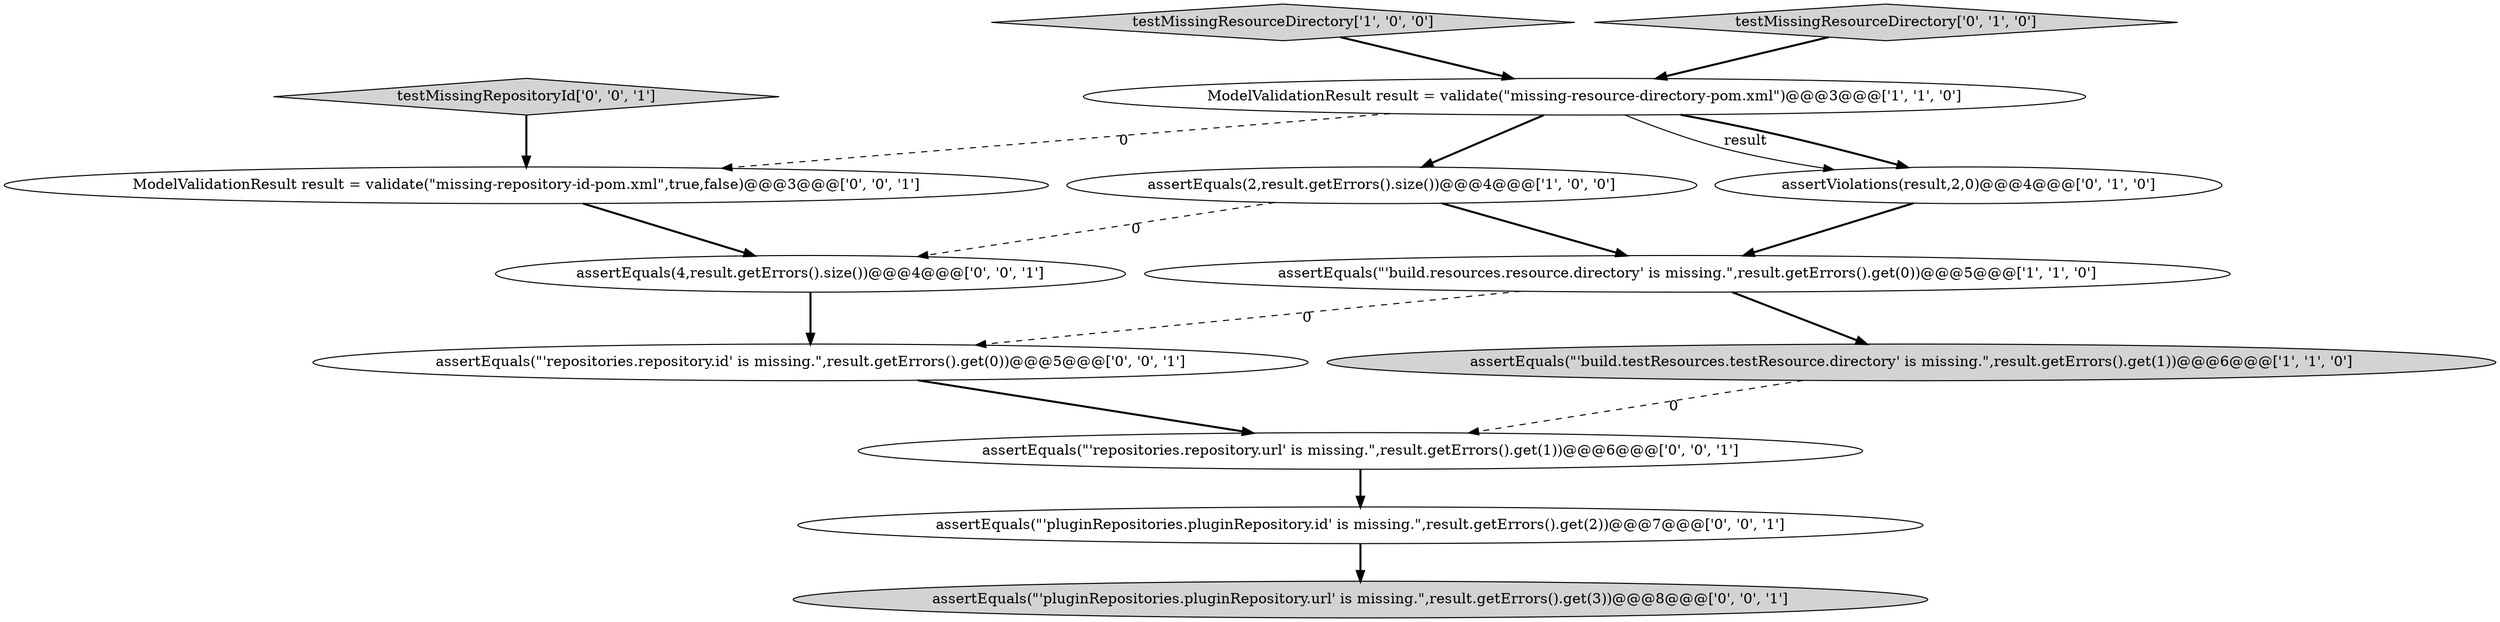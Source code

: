 digraph {
5 [style = filled, label = "assertViolations(result,2,0)@@@4@@@['0', '1', '0']", fillcolor = white, shape = ellipse image = "AAA0AAABBB2BBB"];
10 [style = filled, label = "assertEquals(\"'repositories.repository.url' is missing.\",result.getErrors().get(1))@@@6@@@['0', '0', '1']", fillcolor = white, shape = ellipse image = "AAA0AAABBB3BBB"];
13 [style = filled, label = "assertEquals(\"'repositories.repository.id' is missing.\",result.getErrors().get(0))@@@5@@@['0', '0', '1']", fillcolor = white, shape = ellipse image = "AAA0AAABBB3BBB"];
3 [style = filled, label = "testMissingResourceDirectory['1', '0', '0']", fillcolor = lightgray, shape = diamond image = "AAA0AAABBB1BBB"];
0 [style = filled, label = "assertEquals(\"'build.testResources.testResource.directory' is missing.\",result.getErrors().get(1))@@@6@@@['1', '1', '0']", fillcolor = lightgray, shape = ellipse image = "AAA0AAABBB1BBB"];
1 [style = filled, label = "assertEquals(2,result.getErrors().size())@@@4@@@['1', '0', '0']", fillcolor = white, shape = ellipse image = "AAA0AAABBB1BBB"];
11 [style = filled, label = "ModelValidationResult result = validate(\"missing-repository-id-pom.xml\",true,false)@@@3@@@['0', '0', '1']", fillcolor = white, shape = ellipse image = "AAA0AAABBB3BBB"];
8 [style = filled, label = "testMissingRepositoryId['0', '0', '1']", fillcolor = lightgray, shape = diamond image = "AAA0AAABBB3BBB"];
4 [style = filled, label = "ModelValidationResult result = validate(\"missing-resource-directory-pom.xml\")@@@3@@@['1', '1', '0']", fillcolor = white, shape = ellipse image = "AAA0AAABBB1BBB"];
2 [style = filled, label = "assertEquals(\"'build.resources.resource.directory' is missing.\",result.getErrors().get(0))@@@5@@@['1', '1', '0']", fillcolor = white, shape = ellipse image = "AAA0AAABBB1BBB"];
7 [style = filled, label = "assertEquals(\"'pluginRepositories.pluginRepository.id' is missing.\",result.getErrors().get(2))@@@7@@@['0', '0', '1']", fillcolor = white, shape = ellipse image = "AAA0AAABBB3BBB"];
9 [style = filled, label = "assertEquals(4,result.getErrors().size())@@@4@@@['0', '0', '1']", fillcolor = white, shape = ellipse image = "AAA0AAABBB3BBB"];
6 [style = filled, label = "testMissingResourceDirectory['0', '1', '0']", fillcolor = lightgray, shape = diamond image = "AAA0AAABBB2BBB"];
12 [style = filled, label = "assertEquals(\"'pluginRepositories.pluginRepository.url' is missing.\",result.getErrors().get(3))@@@8@@@['0', '0', '1']", fillcolor = lightgray, shape = ellipse image = "AAA0AAABBB3BBB"];
5->2 [style = bold, label=""];
4->5 [style = bold, label=""];
8->11 [style = bold, label=""];
9->13 [style = bold, label=""];
2->0 [style = bold, label=""];
10->7 [style = bold, label=""];
0->10 [style = dashed, label="0"];
4->11 [style = dashed, label="0"];
7->12 [style = bold, label=""];
11->9 [style = bold, label=""];
13->10 [style = bold, label=""];
6->4 [style = bold, label=""];
4->5 [style = solid, label="result"];
1->2 [style = bold, label=""];
3->4 [style = bold, label=""];
4->1 [style = bold, label=""];
2->13 [style = dashed, label="0"];
1->9 [style = dashed, label="0"];
}
